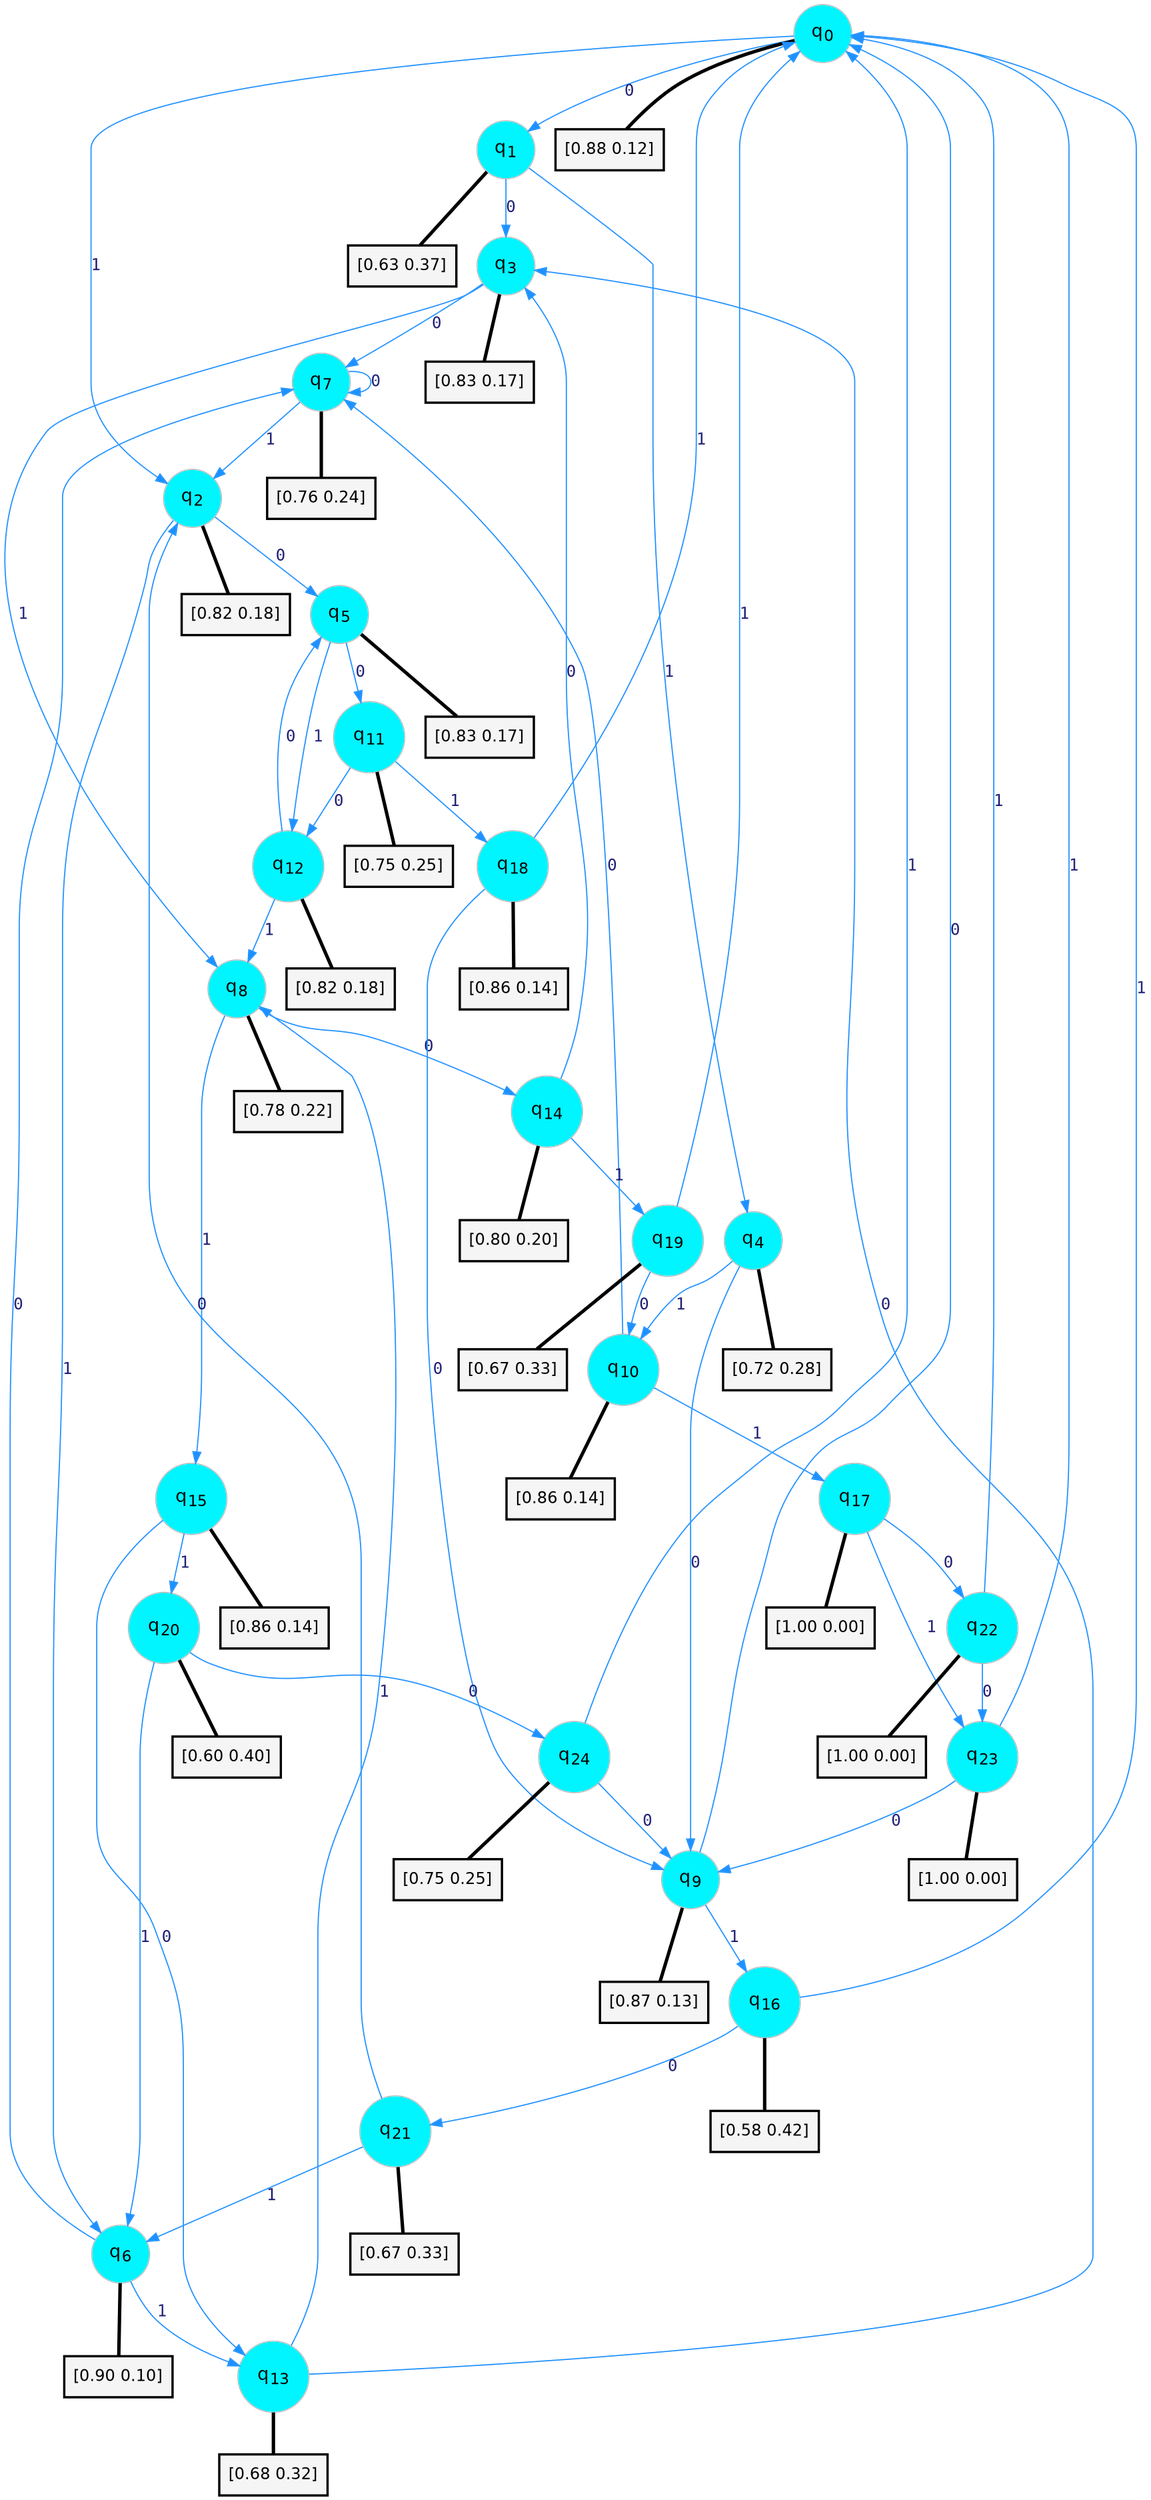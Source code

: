 digraph G {
graph [
bgcolor=transparent, dpi=300, rankdir=TD, size="40,25"];
node [
color=gray, fillcolor=turquoise1, fontcolor=black, fontname=Helvetica, fontsize=16, fontweight=bold, shape=circle, style=filled];
edge [
arrowsize=1, color=dodgerblue1, fontcolor=midnightblue, fontname=courier, fontweight=bold, penwidth=1, style=solid, weight=20];
0[label=<q<SUB>0</SUB>>];
1[label=<q<SUB>1</SUB>>];
2[label=<q<SUB>2</SUB>>];
3[label=<q<SUB>3</SUB>>];
4[label=<q<SUB>4</SUB>>];
5[label=<q<SUB>5</SUB>>];
6[label=<q<SUB>6</SUB>>];
7[label=<q<SUB>7</SUB>>];
8[label=<q<SUB>8</SUB>>];
9[label=<q<SUB>9</SUB>>];
10[label=<q<SUB>10</SUB>>];
11[label=<q<SUB>11</SUB>>];
12[label=<q<SUB>12</SUB>>];
13[label=<q<SUB>13</SUB>>];
14[label=<q<SUB>14</SUB>>];
15[label=<q<SUB>15</SUB>>];
16[label=<q<SUB>16</SUB>>];
17[label=<q<SUB>17</SUB>>];
18[label=<q<SUB>18</SUB>>];
19[label=<q<SUB>19</SUB>>];
20[label=<q<SUB>20</SUB>>];
21[label=<q<SUB>21</SUB>>];
22[label=<q<SUB>22</SUB>>];
23[label=<q<SUB>23</SUB>>];
24[label=<q<SUB>24</SUB>>];
25[label="[0.88 0.12]", shape=box,fontcolor=black, fontname=Helvetica, fontsize=14, penwidth=2, fillcolor=whitesmoke,color=black];
26[label="[0.63 0.37]", shape=box,fontcolor=black, fontname=Helvetica, fontsize=14, penwidth=2, fillcolor=whitesmoke,color=black];
27[label="[0.82 0.18]", shape=box,fontcolor=black, fontname=Helvetica, fontsize=14, penwidth=2, fillcolor=whitesmoke,color=black];
28[label="[0.83 0.17]", shape=box,fontcolor=black, fontname=Helvetica, fontsize=14, penwidth=2, fillcolor=whitesmoke,color=black];
29[label="[0.72 0.28]", shape=box,fontcolor=black, fontname=Helvetica, fontsize=14, penwidth=2, fillcolor=whitesmoke,color=black];
30[label="[0.83 0.17]", shape=box,fontcolor=black, fontname=Helvetica, fontsize=14, penwidth=2, fillcolor=whitesmoke,color=black];
31[label="[0.90 0.10]", shape=box,fontcolor=black, fontname=Helvetica, fontsize=14, penwidth=2, fillcolor=whitesmoke,color=black];
32[label="[0.76 0.24]", shape=box,fontcolor=black, fontname=Helvetica, fontsize=14, penwidth=2, fillcolor=whitesmoke,color=black];
33[label="[0.78 0.22]", shape=box,fontcolor=black, fontname=Helvetica, fontsize=14, penwidth=2, fillcolor=whitesmoke,color=black];
34[label="[0.87 0.13]", shape=box,fontcolor=black, fontname=Helvetica, fontsize=14, penwidth=2, fillcolor=whitesmoke,color=black];
35[label="[0.86 0.14]", shape=box,fontcolor=black, fontname=Helvetica, fontsize=14, penwidth=2, fillcolor=whitesmoke,color=black];
36[label="[0.75 0.25]", shape=box,fontcolor=black, fontname=Helvetica, fontsize=14, penwidth=2, fillcolor=whitesmoke,color=black];
37[label="[0.82 0.18]", shape=box,fontcolor=black, fontname=Helvetica, fontsize=14, penwidth=2, fillcolor=whitesmoke,color=black];
38[label="[0.68 0.32]", shape=box,fontcolor=black, fontname=Helvetica, fontsize=14, penwidth=2, fillcolor=whitesmoke,color=black];
39[label="[0.80 0.20]", shape=box,fontcolor=black, fontname=Helvetica, fontsize=14, penwidth=2, fillcolor=whitesmoke,color=black];
40[label="[0.86 0.14]", shape=box,fontcolor=black, fontname=Helvetica, fontsize=14, penwidth=2, fillcolor=whitesmoke,color=black];
41[label="[0.58 0.42]", shape=box,fontcolor=black, fontname=Helvetica, fontsize=14, penwidth=2, fillcolor=whitesmoke,color=black];
42[label="[1.00 0.00]", shape=box,fontcolor=black, fontname=Helvetica, fontsize=14, penwidth=2, fillcolor=whitesmoke,color=black];
43[label="[0.86 0.14]", shape=box,fontcolor=black, fontname=Helvetica, fontsize=14, penwidth=2, fillcolor=whitesmoke,color=black];
44[label="[0.67 0.33]", shape=box,fontcolor=black, fontname=Helvetica, fontsize=14, penwidth=2, fillcolor=whitesmoke,color=black];
45[label="[0.60 0.40]", shape=box,fontcolor=black, fontname=Helvetica, fontsize=14, penwidth=2, fillcolor=whitesmoke,color=black];
46[label="[0.67 0.33]", shape=box,fontcolor=black, fontname=Helvetica, fontsize=14, penwidth=2, fillcolor=whitesmoke,color=black];
47[label="[1.00 0.00]", shape=box,fontcolor=black, fontname=Helvetica, fontsize=14, penwidth=2, fillcolor=whitesmoke,color=black];
48[label="[1.00 0.00]", shape=box,fontcolor=black, fontname=Helvetica, fontsize=14, penwidth=2, fillcolor=whitesmoke,color=black];
49[label="[0.75 0.25]", shape=box,fontcolor=black, fontname=Helvetica, fontsize=14, penwidth=2, fillcolor=whitesmoke,color=black];
0->1 [label=0];
0->2 [label=1];
0->25 [arrowhead=none, penwidth=3,color=black];
1->3 [label=0];
1->4 [label=1];
1->26 [arrowhead=none, penwidth=3,color=black];
2->5 [label=0];
2->6 [label=1];
2->27 [arrowhead=none, penwidth=3,color=black];
3->7 [label=0];
3->8 [label=1];
3->28 [arrowhead=none, penwidth=3,color=black];
4->9 [label=0];
4->10 [label=1];
4->29 [arrowhead=none, penwidth=3,color=black];
5->11 [label=0];
5->12 [label=1];
5->30 [arrowhead=none, penwidth=3,color=black];
6->7 [label=0];
6->13 [label=1];
6->31 [arrowhead=none, penwidth=3,color=black];
7->7 [label=0];
7->2 [label=1];
7->32 [arrowhead=none, penwidth=3,color=black];
8->14 [label=0];
8->15 [label=1];
8->33 [arrowhead=none, penwidth=3,color=black];
9->0 [label=0];
9->16 [label=1];
9->34 [arrowhead=none, penwidth=3,color=black];
10->7 [label=0];
10->17 [label=1];
10->35 [arrowhead=none, penwidth=3,color=black];
11->12 [label=0];
11->18 [label=1];
11->36 [arrowhead=none, penwidth=3,color=black];
12->5 [label=0];
12->8 [label=1];
12->37 [arrowhead=none, penwidth=3,color=black];
13->3 [label=0];
13->8 [label=1];
13->38 [arrowhead=none, penwidth=3,color=black];
14->3 [label=0];
14->19 [label=1];
14->39 [arrowhead=none, penwidth=3,color=black];
15->13 [label=0];
15->20 [label=1];
15->40 [arrowhead=none, penwidth=3,color=black];
16->21 [label=0];
16->0 [label=1];
16->41 [arrowhead=none, penwidth=3,color=black];
17->22 [label=0];
17->23 [label=1];
17->42 [arrowhead=none, penwidth=3,color=black];
18->9 [label=0];
18->0 [label=1];
18->43 [arrowhead=none, penwidth=3,color=black];
19->10 [label=0];
19->0 [label=1];
19->44 [arrowhead=none, penwidth=3,color=black];
20->24 [label=0];
20->6 [label=1];
20->45 [arrowhead=none, penwidth=3,color=black];
21->2 [label=0];
21->6 [label=1];
21->46 [arrowhead=none, penwidth=3,color=black];
22->23 [label=0];
22->0 [label=1];
22->47 [arrowhead=none, penwidth=3,color=black];
23->9 [label=0];
23->0 [label=1];
23->48 [arrowhead=none, penwidth=3,color=black];
24->9 [label=0];
24->0 [label=1];
24->49 [arrowhead=none, penwidth=3,color=black];
}
